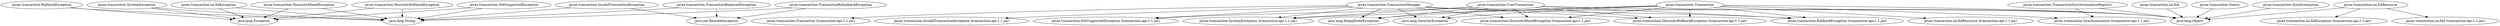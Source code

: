 digraph "transaction-api-1.1.jar" {
    // Path: C:\Users\CHENLU~1\AppData\Local\Temp\VIA\201808200848028274\cp\transaction-api-1.1.jar
   "javax.transaction.HeuristicMixedException"        -> "java.lang.Exception";
   "javax.transaction.HeuristicMixedException"        -> "java.lang.String";
   "javax.transaction.HeuristicRollbackException"     -> "java.lang.Exception";
   "javax.transaction.HeuristicRollbackException"     -> "java.lang.String";
   "javax.transaction.InvalidTransactionException"    -> "java.lang.String";
   "javax.transaction.InvalidTransactionException"    -> "java.rmi.RemoteException";
   "javax.transaction.NotSupportedException"          -> "java.lang.Exception";
   "javax.transaction.NotSupportedException"          -> "java.lang.String";
   "javax.transaction.RollbackException"              -> "java.lang.Exception";
   "javax.transaction.RollbackException"              -> "java.lang.String";
   "javax.transaction.Status"                         -> "java.lang.Object";
   "javax.transaction.Synchronization"                -> "java.lang.Object";
   "javax.transaction.SystemException"                -> "java.lang.Exception";
   "javax.transaction.SystemException"                -> "java.lang.String";
   "javax.transaction.Transaction"                    -> "java.lang.IllegalStateException";
   "javax.transaction.Transaction"                    -> "java.lang.Object";
   "javax.transaction.Transaction"                    -> "java.lang.SecurityException";
   "javax.transaction.Transaction"                    -> "javax.transaction.HeuristicMixedException (transaction-api-1.1.jar)";
   "javax.transaction.Transaction"                    -> "javax.transaction.HeuristicRollbackException (transaction-api-1.1.jar)";
   "javax.transaction.Transaction"                    -> "javax.transaction.RollbackException (transaction-api-1.1.jar)";
   "javax.transaction.Transaction"                    -> "javax.transaction.Synchronization (transaction-api-1.1.jar)";
   "javax.transaction.Transaction"                    -> "javax.transaction.SystemException (transaction-api-1.1.jar)";
   "javax.transaction.Transaction"                    -> "javax.transaction.xa.XAResource (transaction-api-1.1.jar)";
   "javax.transaction.TransactionManager"             -> "java.lang.IllegalStateException";
   "javax.transaction.TransactionManager"             -> "java.lang.Object";
   "javax.transaction.TransactionManager"             -> "java.lang.SecurityException";
   "javax.transaction.TransactionManager"             -> "javax.transaction.HeuristicMixedException (transaction-api-1.1.jar)";
   "javax.transaction.TransactionManager"             -> "javax.transaction.HeuristicRollbackException (transaction-api-1.1.jar)";
   "javax.transaction.TransactionManager"             -> "javax.transaction.InvalidTransactionException (transaction-api-1.1.jar)";
   "javax.transaction.TransactionManager"             -> "javax.transaction.NotSupportedException (transaction-api-1.1.jar)";
   "javax.transaction.TransactionManager"             -> "javax.transaction.RollbackException (transaction-api-1.1.jar)";
   "javax.transaction.TransactionManager"             -> "javax.transaction.SystemException (transaction-api-1.1.jar)";
   "javax.transaction.TransactionManager"             -> "javax.transaction.Transaction (transaction-api-1.1.jar)";
   "javax.transaction.TransactionRequiredException"   -> "java.lang.String";
   "javax.transaction.TransactionRequiredException"   -> "java.rmi.RemoteException";
   "javax.transaction.TransactionRolledbackException" -> "java.lang.String";
   "javax.transaction.TransactionRolledbackException" -> "java.rmi.RemoteException";
   "javax.transaction.TransactionSynchronizationRegistry" -> "java.lang.Object";
   "javax.transaction.TransactionSynchronizationRegistry" -> "javax.transaction.Synchronization (transaction-api-1.1.jar)";
   "javax.transaction.UserTransaction"                -> "java.lang.IllegalStateException";
   "javax.transaction.UserTransaction"                -> "java.lang.Object";
   "javax.transaction.UserTransaction"                -> "java.lang.SecurityException";
   "javax.transaction.UserTransaction"                -> "javax.transaction.HeuristicMixedException (transaction-api-1.1.jar)";
   "javax.transaction.UserTransaction"                -> "javax.transaction.HeuristicRollbackException (transaction-api-1.1.jar)";
   "javax.transaction.UserTransaction"                -> "javax.transaction.NotSupportedException (transaction-api-1.1.jar)";
   "javax.transaction.UserTransaction"                -> "javax.transaction.RollbackException (transaction-api-1.1.jar)";
   "javax.transaction.UserTransaction"                -> "javax.transaction.SystemException (transaction-api-1.1.jar)";
   "javax.transaction.xa.XAException"                 -> "java.lang.Exception";
   "javax.transaction.xa.XAException"                 -> "java.lang.String";
   "javax.transaction.xa.XAResource"                  -> "java.lang.Object";
   "javax.transaction.xa.XAResource"                  -> "javax.transaction.xa.XAException (transaction-api-1.1.jar)";
   "javax.transaction.xa.XAResource"                  -> "javax.transaction.xa.Xid (transaction-api-1.1.jar)";
   "javax.transaction.xa.Xid"                         -> "java.lang.Object";
}
